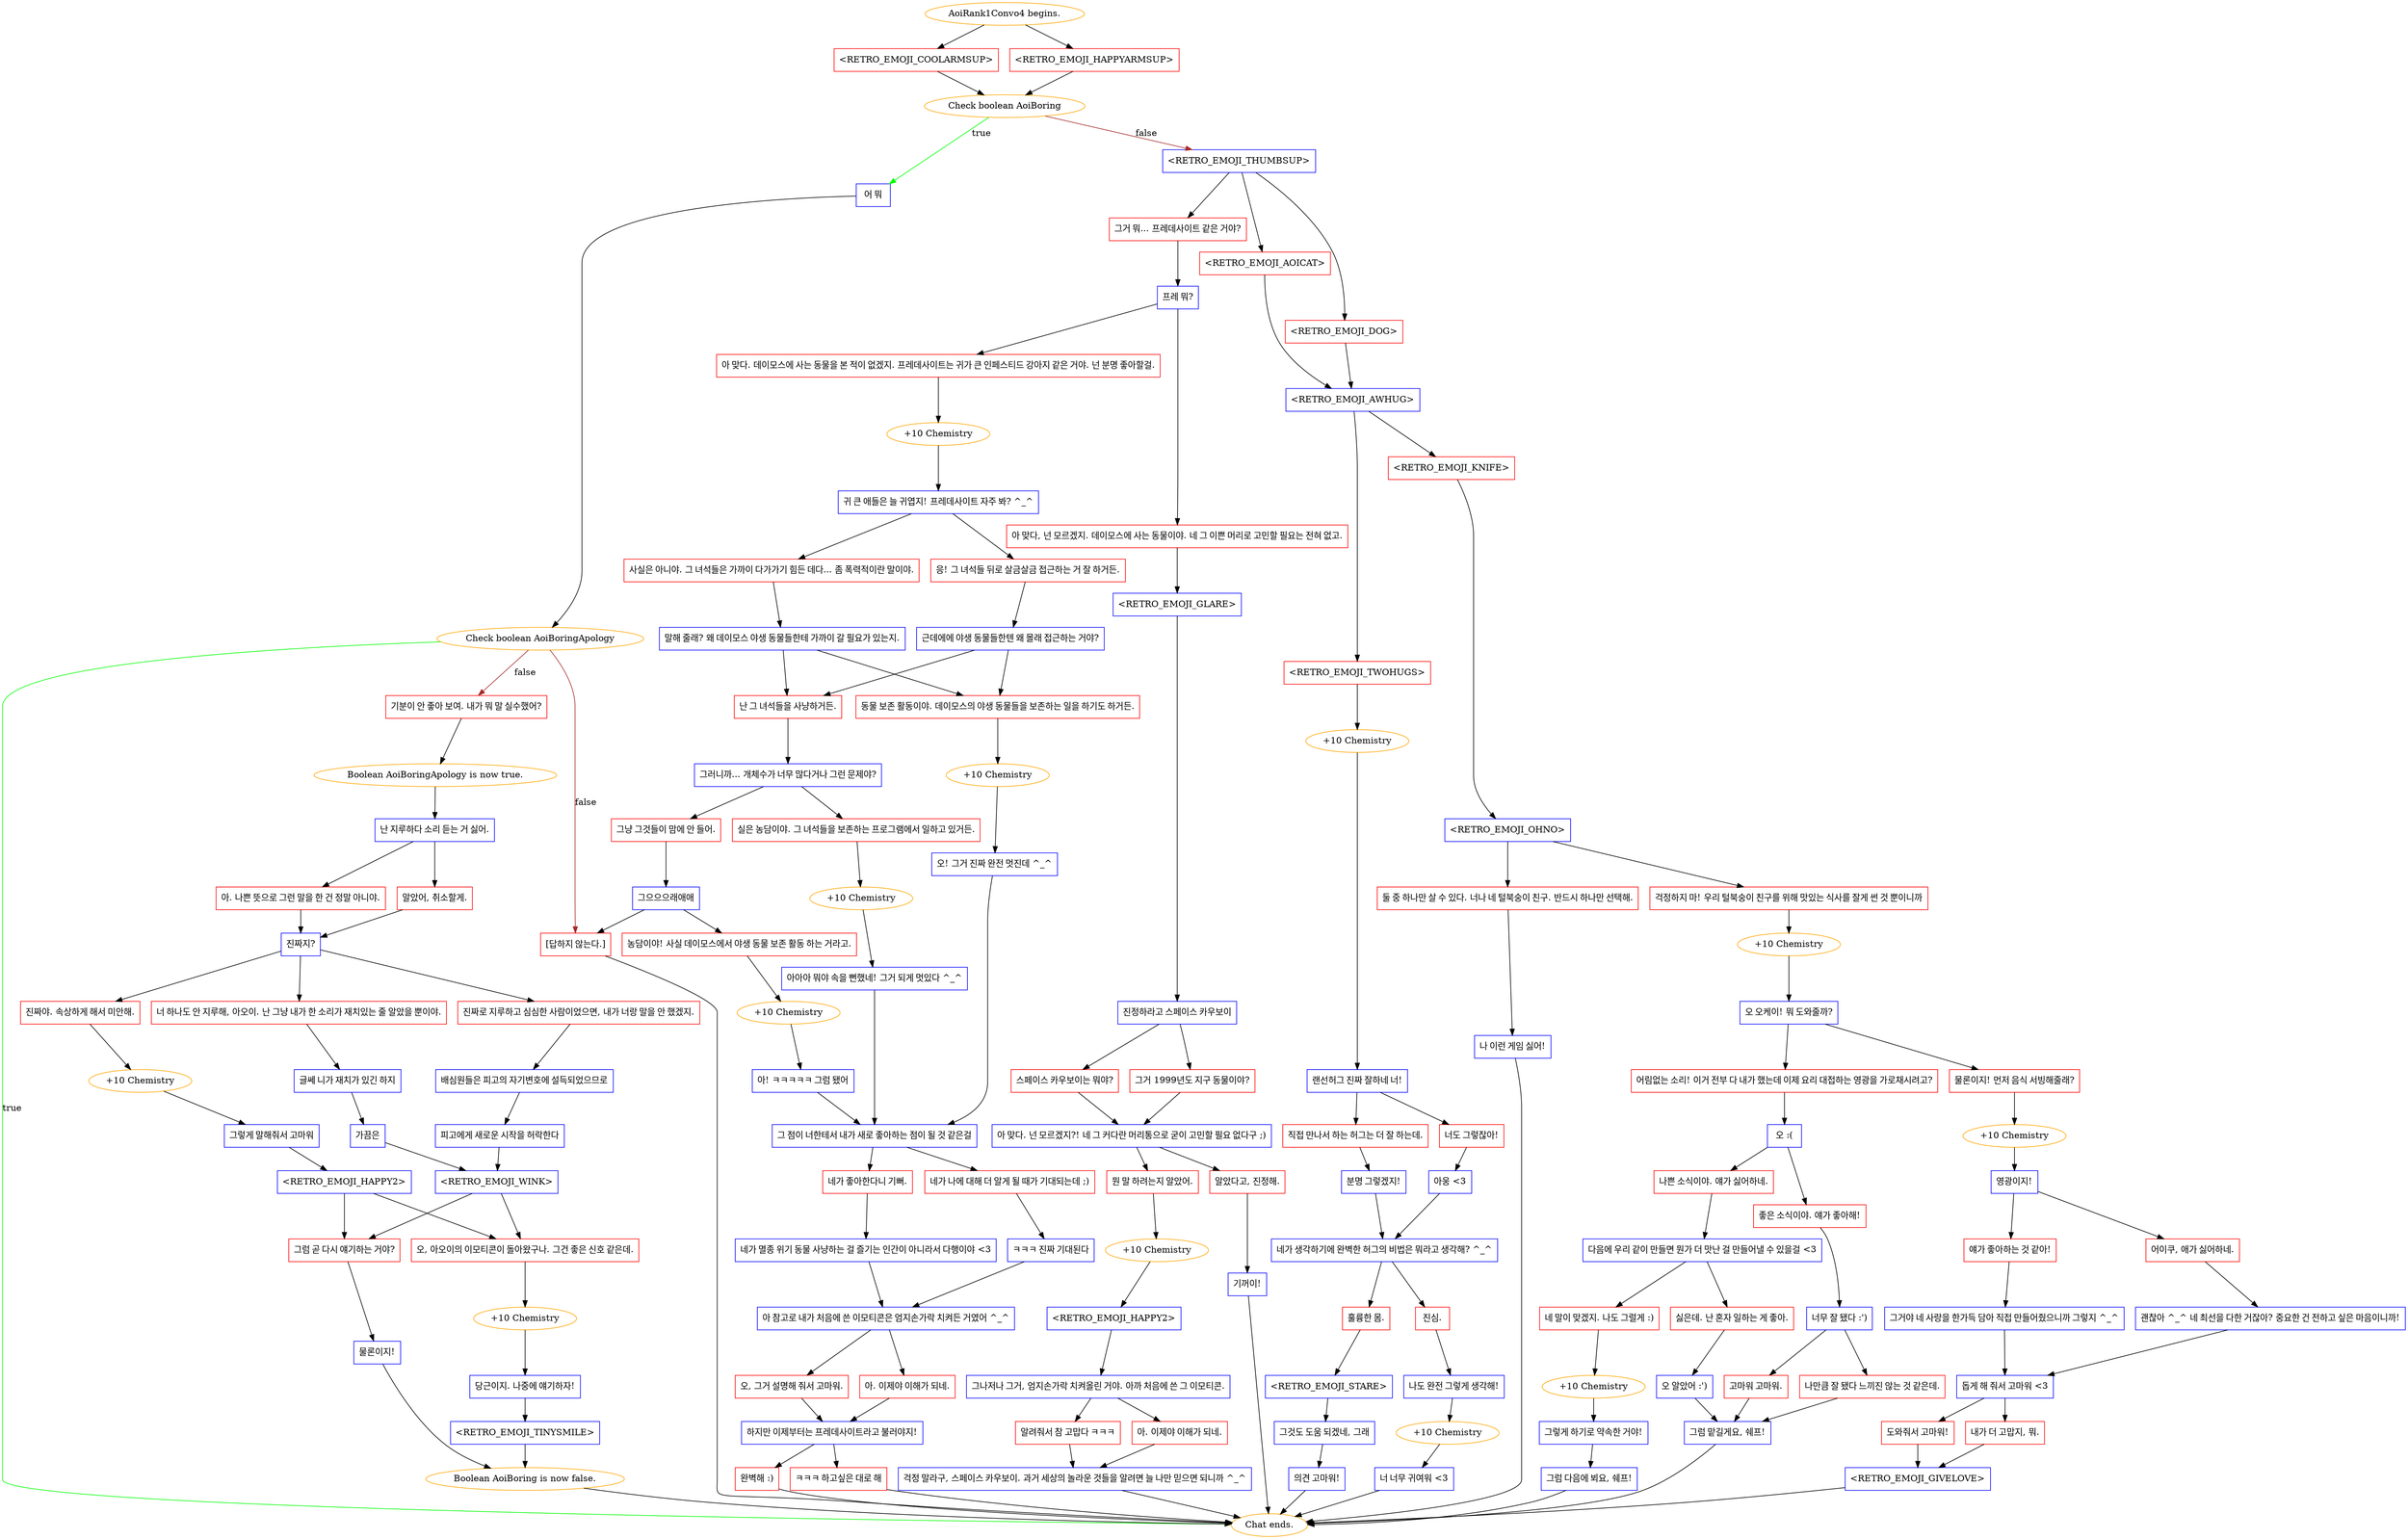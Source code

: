 digraph {
	"AoiRank1Convo4 begins." [color=orange];
		"AoiRank1Convo4 begins." -> j1116239077;
		"AoiRank1Convo4 begins." -> j1334370019;
	j1116239077 [label="<RETRO_EMOJI_COOLARMSUP>",shape=box,color=red];
		j1116239077 -> j3502165041;
	j1334370019 [label="<RETRO_EMOJI_HAPPYARMSUP>",shape=box,color=red];
		j1334370019 -> j3502165041;
	j3502165041 [label="Check boolean AoiBoring",color=orange];
		j3502165041 -> j1723058781 [label=true,color=green];
		j3502165041 -> j3765989599 [label=false,color=brown];
	j1723058781 [label="어 뭐",shape=box,color=blue];
		j1723058781 -> j4267925097;
	j3765989599 [label="<RETRO_EMOJI_THUMBSUP>",shape=box,color=blue];
		j3765989599 -> j2534336506;
		j3765989599 -> j3577242513;
		j3765989599 -> j2643560838;
	j4267925097 [label="Check boolean AoiBoringApology",color=orange];
		j4267925097 -> "Chat ends." [label=true,color=green];
		j4267925097 -> j3331528459 [label=false,color=brown];
		j4267925097 -> j283737197 [label=false,color=brown];
	j2534336506 [label="그거 뭐... 프레데사이트 같은 거야?",shape=box,color=red];
		j2534336506 -> j1169591924;
	j3577242513 [label="<RETRO_EMOJI_AOICAT>",shape=box,color=red];
		j3577242513 -> j442971118;
	j2643560838 [label="<RETRO_EMOJI_DOG>",shape=box,color=red];
		j2643560838 -> j442971118;
	"Chat ends." [color=orange];
	j3331528459 [label="기분이 안 좋아 보여. 내가 뭐 말 실수했어?",shape=box,color=red];
		j3331528459 -> j1139744880;
	j283737197 [label="[답하지 않는다.]",shape=box,color=red];
		j283737197 -> "Chat ends.";
	j1169591924 [label="프레 뭐?",shape=box,color=blue];
		j1169591924 -> j3617385121;
		j1169591924 -> j1048112667;
	j442971118 [label="<RETRO_EMOJI_AWHUG>",shape=box,color=blue];
		j442971118 -> j3953669611;
		j442971118 -> j565201493;
	j1139744880 [label="Boolean AoiBoringApology is now true.",color=orange];
		j1139744880 -> j429994881;
	j3617385121 [label="아 맞다. 데이모스에 사는 동물을 본 적이 없겠지. 프레데사이트는 귀가 큰 인페스티드 강아지 같은 거야. 넌 분명 좋아할걸.",shape=box,color=red];
		j3617385121 -> j2066648061;
	j1048112667 [label="아 맞다, 넌 모르겠지. 데이모스에 사는 동물이야. 네 그 이쁜 머리로 고민할 필요는 전혀 없고.",shape=box,color=red];
		j1048112667 -> j4115645636;
	j3953669611 [label="<RETRO_EMOJI_TWOHUGS>",shape=box,color=red];
		j3953669611 -> j714154322;
	j565201493 [label="<RETRO_EMOJI_KNIFE>",shape=box,color=red];
		j565201493 -> j1895744563;
	j429994881 [label="난 지루하다 소리 듣는 거 싫어.",shape=box,color=blue];
		j429994881 -> j593931022;
		j429994881 -> j1839747892;
	j2066648061 [label="+10 Chemistry",color=orange];
		j2066648061 -> j2137700041;
	j4115645636 [label="<RETRO_EMOJI_GLARE>",shape=box,color=blue];
		j4115645636 -> j3600777430;
	j714154322 [label="+10 Chemistry",color=orange];
		j714154322 -> j2918262261;
	j1895744563 [label="<RETRO_EMOJI_OHNO>",shape=box,color=blue];
		j1895744563 -> j425478303;
		j1895744563 -> j625762970;
	j593931022 [label="아. 나쁜 뜻으로 그런 말을 한 건 정말 아니야.",shape=box,color=red];
		j593931022 -> j2848127395;
	j1839747892 [label="알았어, 취소할게.",shape=box,color=red];
		j1839747892 -> j2848127395;
	j2137700041 [label="귀 큰 애들은 늘 귀엽지! 프레데사이트 자주 봐? ^_^",shape=box,color=blue];
		j2137700041 -> j3129415132;
		j2137700041 -> j1130687014;
	j3600777430 [label="진정하라고 스페이스 카우보이",shape=box,color=blue];
		j3600777430 -> j2985096497;
		j3600777430 -> j778650797;
	j2918262261 [label="랜선허그 진짜 잘하네 너!",shape=box,color=blue];
		j2918262261 -> j1269254866;
		j2918262261 -> j644166102;
	j425478303 [label="둘 중 하나만 살 수 있다. 너나 네 털북숭이 친구. 반드시 하나만 선택해.",shape=box,color=red];
		j425478303 -> j550398408;
	j625762970 [label="걱정하지 마! 우리 털북숭이 친구를 위해 맛있는 식사를 잘게 썬 것 뿐이니까",shape=box,color=red];
		j625762970 -> j1419251712;
	j2848127395 [label="진짜지?",shape=box,color=blue];
		j2848127395 -> j2430794443;
		j2848127395 -> j415752933;
		j2848127395 -> j3013924849;
	j3129415132 [label="사실은 아니야. 그 녀석들은 가까이 다가가기 힘든 데다... 좀 폭력적이란 말이야.",shape=box,color=red];
		j3129415132 -> j126559718;
	j1130687014 [label="응! 그 녀석들 뒤로 살금살금 접근하는 거 잘 하거든.",shape=box,color=red];
		j1130687014 -> j1852946864;
	j2985096497 [label="스페이스 카우보이는 뭐야?",shape=box,color=red];
		j2985096497 -> j2938555487;
	j778650797 [label="그거 1999년도 지구 동물이야?",shape=box,color=red];
		j778650797 -> j2938555487;
	j1269254866 [label="직접 만나서 하는 허그는 더 잘 하는데.",shape=box,color=red];
		j1269254866 -> j1162668406;
	j644166102 [label="너도 그렇잖아!",shape=box,color=red];
		j644166102 -> j3894198490;
	j550398408 [label="나 이런 게임 싫어!",shape=box,color=blue];
		j550398408 -> "Chat ends.";
	j1419251712 [label="+10 Chemistry",color=orange];
		j1419251712 -> j1691674785;
	j2430794443 [label="진짜야. 속상하게 해서 미안해.",shape=box,color=red];
		j2430794443 -> j3218273585;
	j415752933 [label="너 하나도 안 지루해, 아오이. 난 그냥 내가 한 소리가 재치있는 줄 알았을 뿐이야.",shape=box,color=red];
		j415752933 -> j86488233;
	j3013924849 [label="진짜로 지루하고 심심한 사람이었으면, 내가 너랑 말을 안 했겠지.",shape=box,color=red];
		j3013924849 -> j764954529;
	j126559718 [label="말해 줄래? 왜 데이모스 야생 동물들한테 가까이 갈 필요가 있는지.",shape=box,color=blue];
		j126559718 -> j521872749;
		j126559718 -> j3669871033;
	j1852946864 [label="근데에에 야생 동물들한텐 왜 몰래 접근하는 거야?",shape=box,color=blue];
		j1852946864 -> j521872749;
		j1852946864 -> j3669871033;
	j2938555487 [label="아 맞다. 넌 모르겠지?! 네 그 커다란 머리통으로 굳이 고민할 필요 없다구 ;)",shape=box,color=blue];
		j2938555487 -> j4030934340;
		j2938555487 -> j2237310351;
	j1162668406 [label="분명 그렇겠지!",shape=box,color=blue];
		j1162668406 -> j1311485171;
	j3894198490 [label="아웅 <3",shape=box,color=blue];
		j3894198490 -> j1311485171;
	j1691674785 [label="오 오케이! 뭐 도와줄까?",shape=box,color=blue];
		j1691674785 -> j1887047244;
		j1691674785 -> j4066682235;
	j3218273585 [label="+10 Chemistry",color=orange];
		j3218273585 -> j1330102016;
	j86488233 [label="글쎄 니가 재치가 있긴 하지",shape=box,color=blue];
		j86488233 -> j351832697;
	j764954529 [label="배심원들은 피고의 자기변호에 설득되었으므로",shape=box,color=blue];
		j764954529 -> j519570600;
	j521872749 [label="난 그 녀석들을 사냥하거든.",shape=box,color=red];
		j521872749 -> j342227600;
	j3669871033 [label="동물 보존 활동이야. 데이모스의 야생 동물들을 보존하는 일을 하기도 하거든.",shape=box,color=red];
		j3669871033 -> j940571000;
	j4030934340 [label="뭔 말 하려는지 알았어.",shape=box,color=red];
		j4030934340 -> j2803596631;
	j2237310351 [label="알았다고, 진정해.",shape=box,color=red];
		j2237310351 -> j738258837;
	j1311485171 [label="네가 생각하기에 완벽한 허그의 비법은 뭐라고 생각해? ^_^",shape=box,color=blue];
		j1311485171 -> j1980777884;
		j1311485171 -> j1643062089;
	j1887047244 [label="어림없는 소리! 이거 전부 다 내가 했는데 이제 요리 대접하는 영광을 가로채시려고?",shape=box,color=red];
		j1887047244 -> j1659201092;
	j4066682235 [label="물론이지! 먼저 음식 서빙해줄래?",shape=box,color=red];
		j4066682235 -> j1816389860;
	j1330102016 [label="그렇게 말해줘서 고마워",shape=box,color=blue];
		j1330102016 -> j1572157123;
	j351832697 [label="가끔은",shape=box,color=blue];
		j351832697 -> j3818934539;
	j519570600 [label="피고에게 새로운 시작을 허락한다",shape=box,color=blue];
		j519570600 -> j3818934539;
	j342227600 [label="그러니까... 개체수가 너무 많다거나 그런 문제야?",shape=box,color=blue];
		j342227600 -> j3780459990;
		j342227600 -> j3714778175;
	j940571000 [label="+10 Chemistry",color=orange];
		j940571000 -> j1422381981;
	j2803596631 [label="+10 Chemistry",color=orange];
		j2803596631 -> j4075824210;
	j738258837 [label="기꺼이!",shape=box,color=blue];
		j738258837 -> "Chat ends.";
	j1980777884 [label="훌륭한 몸.",shape=box,color=red];
		j1980777884 -> j1958769046;
	j1643062089 [label="진심.",shape=box,color=red];
		j1643062089 -> j2503231753;
	j1659201092 [label="오 :(",shape=box,color=blue];
		j1659201092 -> j868354994;
		j1659201092 -> j1073460204;
	j1816389860 [label="+10 Chemistry",color=orange];
		j1816389860 -> j1122257240;
	j1572157123 [label="<RETRO_EMOJI_HAPPY2>",shape=box,color=blue];
		j1572157123 -> j2592453494;
		j1572157123 -> j3313564298;
	j3818934539 [label="<RETRO_EMOJI_WINK>",shape=box,color=blue];
		j3818934539 -> j2592453494;
		j3818934539 -> j3313564298;
	j3780459990 [label="그냥 그것들이 맘에 안 들어.",shape=box,color=red];
		j3780459990 -> j74003803;
	j3714778175 [label="실은 농담이야. 그 녀석들을 보존하는 프로그램에서 일하고 있거든.",shape=box,color=red];
		j3714778175 -> j4081768871;
	j1422381981 [label="오! 그거 진짜 완전 멋진데 ^_^",shape=box,color=blue];
		j1422381981 -> j2291491983;
	j4075824210 [label="<RETRO_EMOJI_HAPPY2>",shape=box,color=blue];
		j4075824210 -> j3419884923;
	j1958769046 [label="<RETRO_EMOJI_STARE>",shape=box,color=blue];
		j1958769046 -> j3262673032;
	j2503231753 [label="나도 완전 그렇게 생각해!",shape=box,color=blue];
		j2503231753 -> j3931318274;
	j868354994 [label="나쁜 소식이야. 얘가 싫어하네.",shape=box,color=red];
		j868354994 -> j2495464619;
	j1073460204 [label="좋은 소식이야. 얘가 좋아해!",shape=box,color=red];
		j1073460204 -> j3383175816;
	j1122257240 [label="영광이지!",shape=box,color=blue];
		j1122257240 -> j56283710;
		j1122257240 -> j4191611200;
	j2592453494 [label="그럼 곧 다시 얘기하는 거야?",shape=box,color=red];
		j2592453494 -> j2805837454;
	j3313564298 [label="오, 아오이의 이모티콘이 돌아왔구나. 그건 좋은 신호 같은데.",shape=box,color=red];
		j3313564298 -> j3167383000;
	j74003803 [label="그으으으래애애",shape=box,color=blue];
		j74003803 -> j918236948;
		j74003803 -> j283737197;
	j4081768871 [label="+10 Chemistry",color=orange];
		j4081768871 -> j3128349748;
	j2291491983 [label="그 점이 너한테서 내가 새로 좋아하는 점이 될 것 같은걸",shape=box,color=blue];
		j2291491983 -> j2553458234;
		j2291491983 -> j3957699674;
	j3419884923 [label="그나저나 그거, 엄지손가락 치켜올린 거야. 아까 처음에 쓴 그 이모티콘.",shape=box,color=blue];
		j3419884923 -> j4091313326;
		j3419884923 -> j3390132160;
	j3262673032 [label="그것도 도움 되겠네, 그래",shape=box,color=blue];
		j3262673032 -> j3970179769;
	j3931318274 [label="+10 Chemistry",color=orange];
		j3931318274 -> j575796043;
	j2495464619 [label="다음에 우리 같이 만들면 뭔가 더 맛난 걸 만들어낼 수 있을걸 <3",shape=box,color=blue];
		j2495464619 -> j3672771909;
		j2495464619 -> j3576990328;
	j3383175816 [label="너무 잘 됐다 :')",shape=box,color=blue];
		j3383175816 -> j3066468132;
		j3383175816 -> j1235572430;
	j56283710 [label="얘가 좋아하는 것 같아!",shape=box,color=red];
		j56283710 -> j3070518670;
	j4191611200 [label="어이쿠, 애가 싫어하네.",shape=box,color=red];
		j4191611200 -> j4125318442;
	j2805837454 [label="물론이지!",shape=box,color=blue];
		j2805837454 -> j2581611291;
	j3167383000 [label="+10 Chemistry",color=orange];
		j3167383000 -> j3635592333;
	j918236948 [label="농담이야! 사실 데이모스에서 야생 동물 보존 활동 하는 거라고.",shape=box,color=red];
		j918236948 -> j636670424;
	j3128349748 [label="아아아 뭐야 속을 뻔했네! 그거 되게 멋있다 ^_^",shape=box,color=blue];
		j3128349748 -> j2291491983;
	j2553458234 [label="네가 좋아한다니 기뻐.",shape=box,color=red];
		j2553458234 -> j1527889479;
	j3957699674 [label="네가 나에 대해 더 알게 될 때가 기대되는데 ;)",shape=box,color=red];
		j3957699674 -> j1342237125;
	j4091313326 [label="알려줘서 참 고맙다 ㅋㅋㅋ",shape=box,color=red];
		j4091313326 -> j48648041;
	j3390132160 [label="아. 이제야 이해가 되네.",shape=box,color=red];
		j3390132160 -> j48648041;
	j3970179769 [label="의견 고마워!",shape=box,color=blue];
		j3970179769 -> "Chat ends.";
	j575796043 [label="너 너무 귀여워 <3",shape=box,color=blue];
		j575796043 -> "Chat ends.";
	j3672771909 [label="네 말이 맞겠지. 나도 그럴게 :)",shape=box,color=red];
		j3672771909 -> j822759928;
	j3576990328 [label="싫은데. 난 혼자 일하는 게 좋아.",shape=box,color=red];
		j3576990328 -> j2188101440;
	j3066468132 [label="고마워 고마워.",shape=box,color=red];
		j3066468132 -> j1793336968;
	j1235572430 [label="나만큼 잘 됐다 느끼진 않는 것 같은데.",shape=box,color=red];
		j1235572430 -> j1793336968;
	j3070518670 [label="그거야 네 사랑을 한가득 담아 직접 만들어줬으니까 그렇지 ^_^",shape=box,color=blue];
		j3070518670 -> j921686888;
	j4125318442 [label="괜찮아 ^_^ 네 최선을 다한 거잖아? 중요한 건 전하고 싶은 마음이니까!",shape=box,color=blue];
		j4125318442 -> j921686888;
	j2581611291 [label="Boolean AoiBoring is now false.",color=orange];
		j2581611291 -> "Chat ends.";
	j3635592333 [label="당근이지. 나중에 얘기하자!",shape=box,color=blue];
		j3635592333 -> j153386734;
	j636670424 [label="+10 Chemistry",color=orange];
		j636670424 -> j3281241162;
	j1527889479 [label="네가 멸종 위기 동물 사냥하는 걸 즐기는 인간이 아니라서 다행이야 <3",shape=box,color=blue];
		j1527889479 -> j1225975134;
	j1342237125 [label="ㅋㅋㅋ 진짜 기대된다",shape=box,color=blue];
		j1342237125 -> j1225975134;
	j48648041 [label="걱정 말라구, 스페이스 카우보이. 과거 세상의 놀라운 것들을 알려면 늘 나만 믿으면 되니까 ^_^",shape=box,color=blue];
		j48648041 -> "Chat ends.";
	j822759928 [label="+10 Chemistry",color=orange];
		j822759928 -> j2229788720;
	j2188101440 [label="오 알았어 :')",shape=box,color=blue];
		j2188101440 -> j1793336968;
	j1793336968 [label="그럼 맡길게요, 쉐프!",shape=box,color=blue];
		j1793336968 -> "Chat ends.";
	j921686888 [label="돕게 해 줘서 고마워 <3",shape=box,color=blue];
		j921686888 -> j2445571857;
		j921686888 -> j458142390;
	j153386734 [label="<RETRO_EMOJI_TINYSMILE>",shape=box,color=blue];
		j153386734 -> j2581611291;
	j3281241162 [label="아! ㅋㅋㅋㅋㅋ 그럼 됐어",shape=box,color=blue];
		j3281241162 -> j2291491983;
	j1225975134 [label="아 참고로 내가 처음에 쓴 이모티콘은 엄지손가락 치켜든 거였어 ^_^",shape=box,color=blue];
		j1225975134 -> j3562315155;
		j1225975134 -> j1018831891;
	j2229788720 [label="그렇게 하기로 약속한 거야!",shape=box,color=blue];
		j2229788720 -> j2402594494;
	j2445571857 [label="도와줘서 고마워!",shape=box,color=red];
		j2445571857 -> j3455463371;
	j458142390 [label="내가 더 고맙지, 뭐.",shape=box,color=red];
		j458142390 -> j3455463371;
	j3562315155 [label="오, 그거 설명해 줘서 고마워.",shape=box,color=red];
		j3562315155 -> j2688205431;
	j1018831891 [label="아. 이제야 이해가 되네.",shape=box,color=red];
		j1018831891 -> j2688205431;
	j2402594494 [label="그럼 다음에 뵈요, 쉐프!",shape=box,color=blue];
		j2402594494 -> "Chat ends.";
	j3455463371 [label="<RETRO_EMOJI_GIVELOVE>",shape=box,color=blue];
		j3455463371 -> "Chat ends.";
	j2688205431 [label="하지만 이제부터는 프레데사이트라고 불러야지!",shape=box,color=blue];
		j2688205431 -> j1073191141;
		j2688205431 -> j3171015720;
	j1073191141 [label="완벽해 :)",shape=box,color=red];
		j1073191141 -> "Chat ends.";
	j3171015720 [label="ㅋㅋㅋ 하고싶은 대로 해",shape=box,color=red];
		j3171015720 -> "Chat ends.";
}